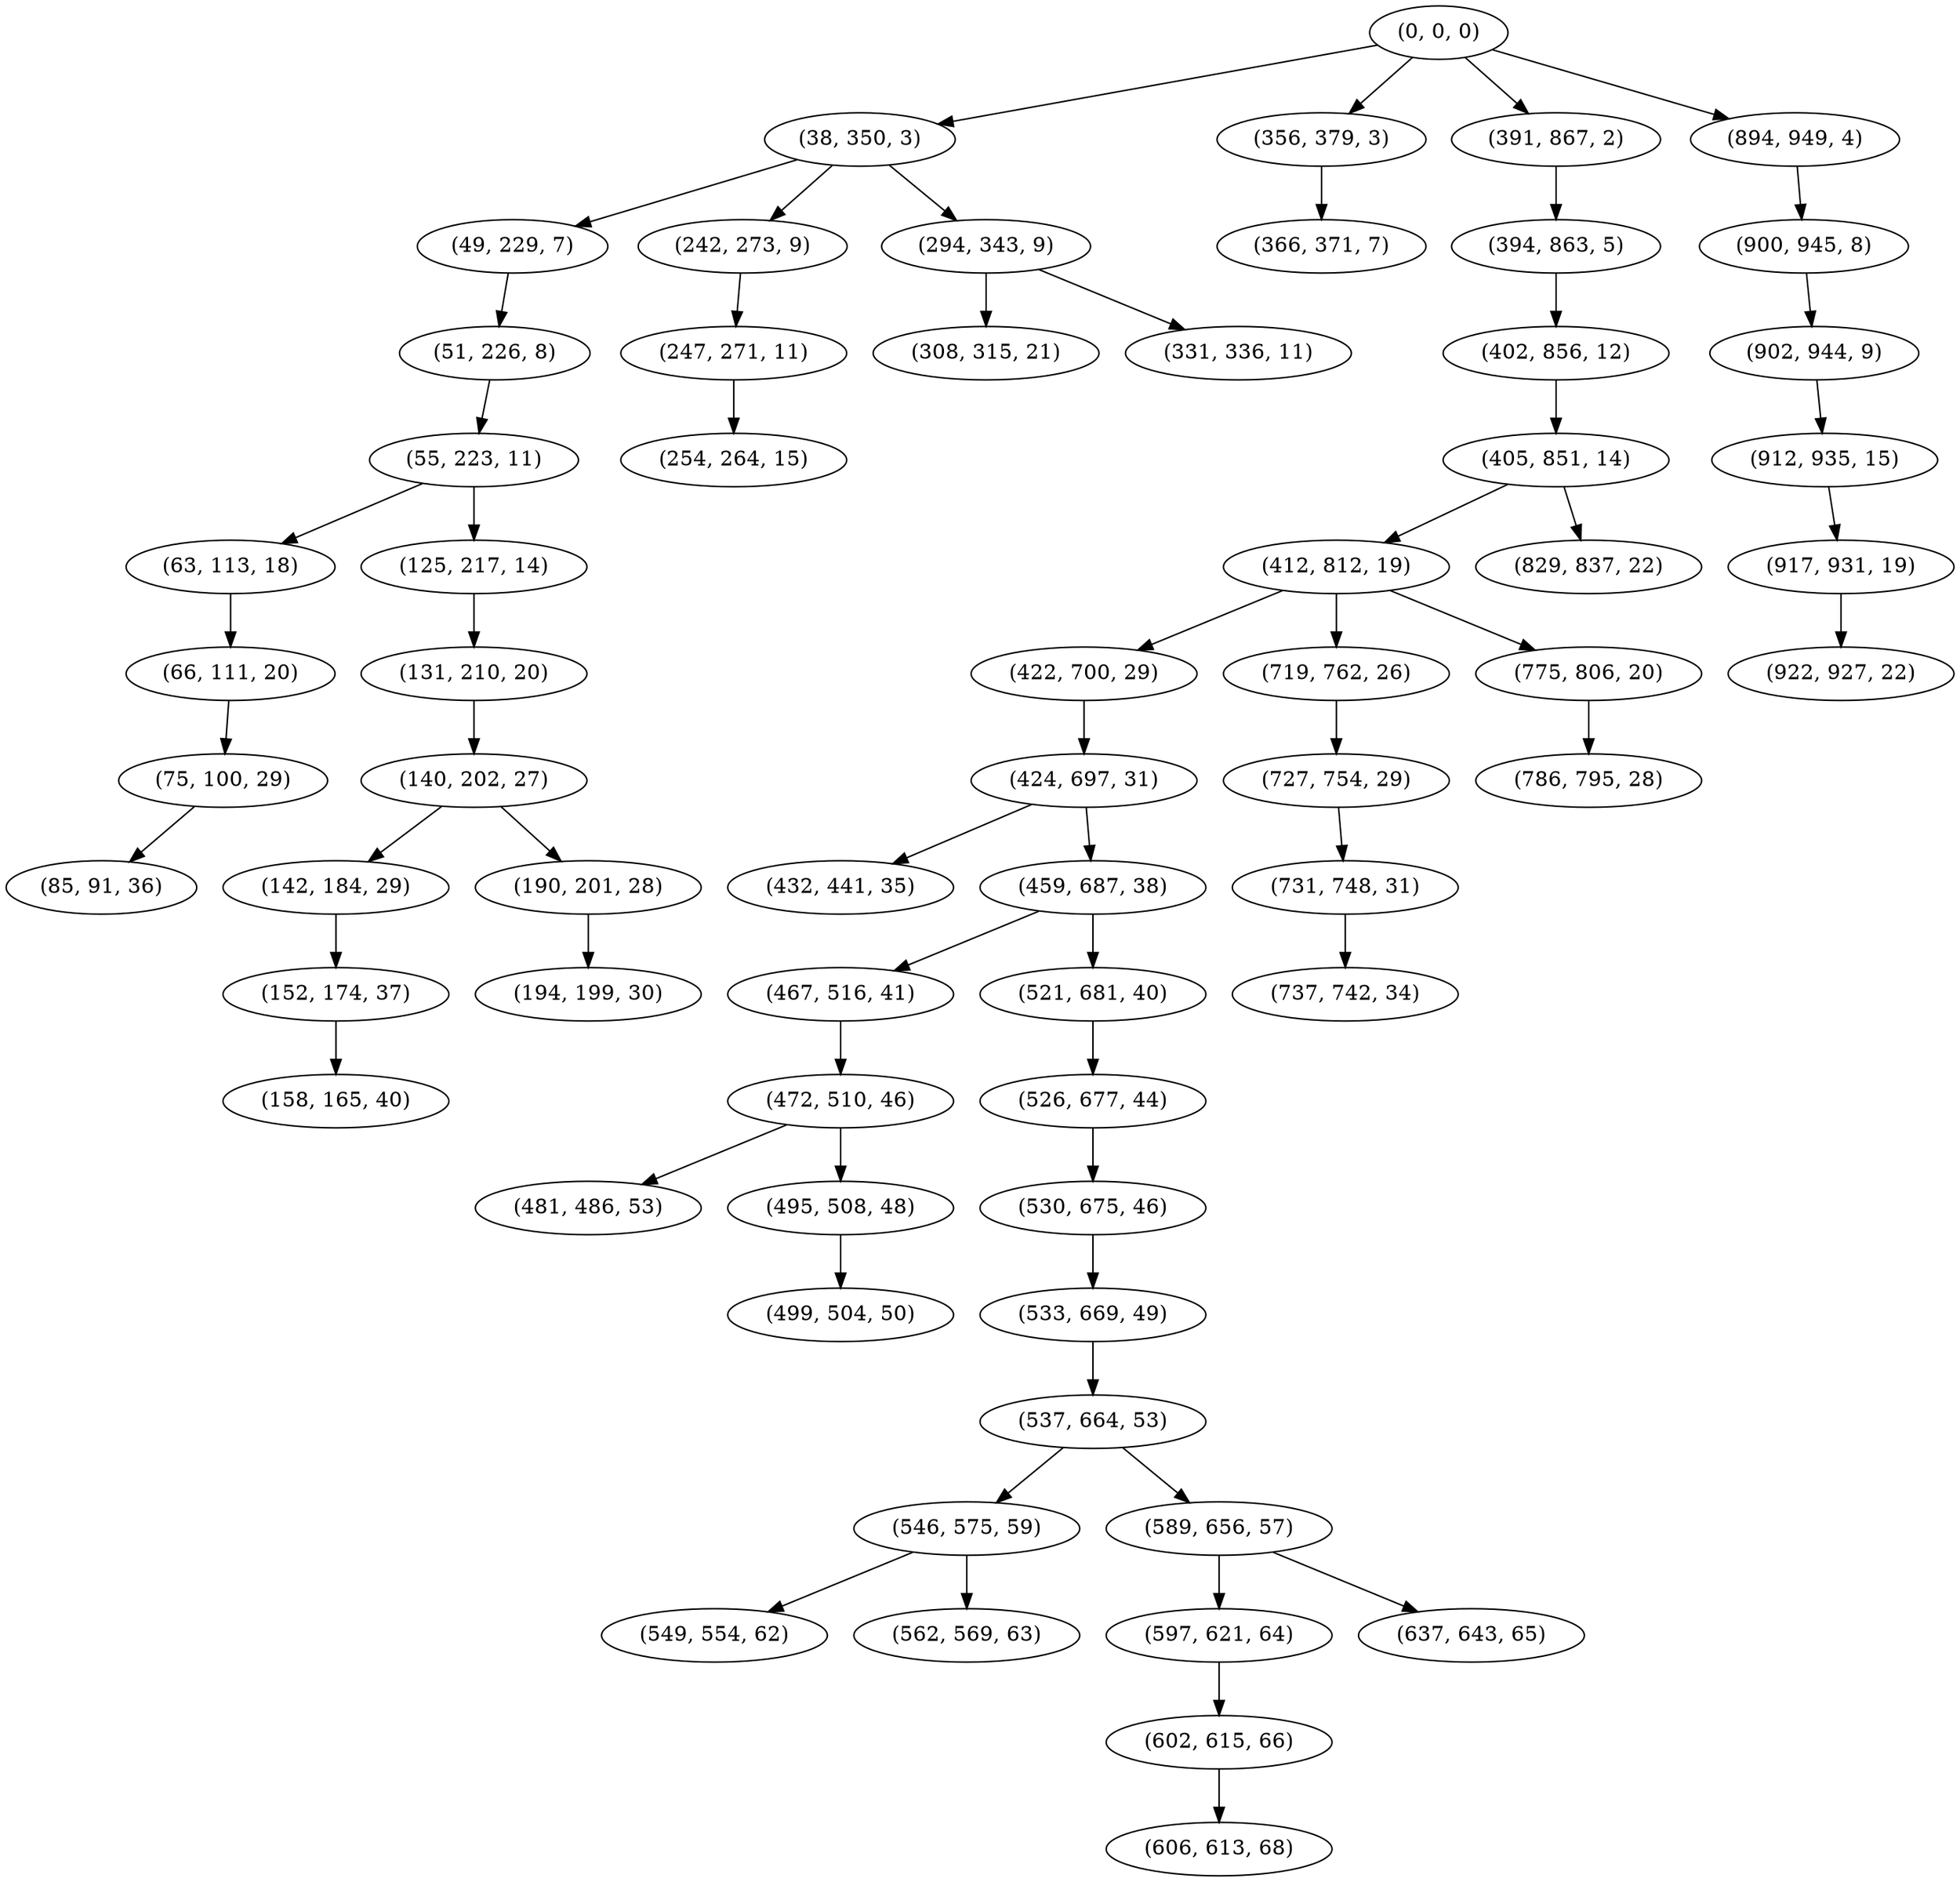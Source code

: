 digraph tree {
    "(0, 0, 0)";
    "(38, 350, 3)";
    "(49, 229, 7)";
    "(51, 226, 8)";
    "(55, 223, 11)";
    "(63, 113, 18)";
    "(66, 111, 20)";
    "(75, 100, 29)";
    "(85, 91, 36)";
    "(125, 217, 14)";
    "(131, 210, 20)";
    "(140, 202, 27)";
    "(142, 184, 29)";
    "(152, 174, 37)";
    "(158, 165, 40)";
    "(190, 201, 28)";
    "(194, 199, 30)";
    "(242, 273, 9)";
    "(247, 271, 11)";
    "(254, 264, 15)";
    "(294, 343, 9)";
    "(308, 315, 21)";
    "(331, 336, 11)";
    "(356, 379, 3)";
    "(366, 371, 7)";
    "(391, 867, 2)";
    "(394, 863, 5)";
    "(402, 856, 12)";
    "(405, 851, 14)";
    "(412, 812, 19)";
    "(422, 700, 29)";
    "(424, 697, 31)";
    "(432, 441, 35)";
    "(459, 687, 38)";
    "(467, 516, 41)";
    "(472, 510, 46)";
    "(481, 486, 53)";
    "(495, 508, 48)";
    "(499, 504, 50)";
    "(521, 681, 40)";
    "(526, 677, 44)";
    "(530, 675, 46)";
    "(533, 669, 49)";
    "(537, 664, 53)";
    "(546, 575, 59)";
    "(549, 554, 62)";
    "(562, 569, 63)";
    "(589, 656, 57)";
    "(597, 621, 64)";
    "(602, 615, 66)";
    "(606, 613, 68)";
    "(637, 643, 65)";
    "(719, 762, 26)";
    "(727, 754, 29)";
    "(731, 748, 31)";
    "(737, 742, 34)";
    "(775, 806, 20)";
    "(786, 795, 28)";
    "(829, 837, 22)";
    "(894, 949, 4)";
    "(900, 945, 8)";
    "(902, 944, 9)";
    "(912, 935, 15)";
    "(917, 931, 19)";
    "(922, 927, 22)";
    "(0, 0, 0)" -> "(38, 350, 3)";
    "(0, 0, 0)" -> "(356, 379, 3)";
    "(0, 0, 0)" -> "(391, 867, 2)";
    "(0, 0, 0)" -> "(894, 949, 4)";
    "(38, 350, 3)" -> "(49, 229, 7)";
    "(38, 350, 3)" -> "(242, 273, 9)";
    "(38, 350, 3)" -> "(294, 343, 9)";
    "(49, 229, 7)" -> "(51, 226, 8)";
    "(51, 226, 8)" -> "(55, 223, 11)";
    "(55, 223, 11)" -> "(63, 113, 18)";
    "(55, 223, 11)" -> "(125, 217, 14)";
    "(63, 113, 18)" -> "(66, 111, 20)";
    "(66, 111, 20)" -> "(75, 100, 29)";
    "(75, 100, 29)" -> "(85, 91, 36)";
    "(125, 217, 14)" -> "(131, 210, 20)";
    "(131, 210, 20)" -> "(140, 202, 27)";
    "(140, 202, 27)" -> "(142, 184, 29)";
    "(140, 202, 27)" -> "(190, 201, 28)";
    "(142, 184, 29)" -> "(152, 174, 37)";
    "(152, 174, 37)" -> "(158, 165, 40)";
    "(190, 201, 28)" -> "(194, 199, 30)";
    "(242, 273, 9)" -> "(247, 271, 11)";
    "(247, 271, 11)" -> "(254, 264, 15)";
    "(294, 343, 9)" -> "(308, 315, 21)";
    "(294, 343, 9)" -> "(331, 336, 11)";
    "(356, 379, 3)" -> "(366, 371, 7)";
    "(391, 867, 2)" -> "(394, 863, 5)";
    "(394, 863, 5)" -> "(402, 856, 12)";
    "(402, 856, 12)" -> "(405, 851, 14)";
    "(405, 851, 14)" -> "(412, 812, 19)";
    "(405, 851, 14)" -> "(829, 837, 22)";
    "(412, 812, 19)" -> "(422, 700, 29)";
    "(412, 812, 19)" -> "(719, 762, 26)";
    "(412, 812, 19)" -> "(775, 806, 20)";
    "(422, 700, 29)" -> "(424, 697, 31)";
    "(424, 697, 31)" -> "(432, 441, 35)";
    "(424, 697, 31)" -> "(459, 687, 38)";
    "(459, 687, 38)" -> "(467, 516, 41)";
    "(459, 687, 38)" -> "(521, 681, 40)";
    "(467, 516, 41)" -> "(472, 510, 46)";
    "(472, 510, 46)" -> "(481, 486, 53)";
    "(472, 510, 46)" -> "(495, 508, 48)";
    "(495, 508, 48)" -> "(499, 504, 50)";
    "(521, 681, 40)" -> "(526, 677, 44)";
    "(526, 677, 44)" -> "(530, 675, 46)";
    "(530, 675, 46)" -> "(533, 669, 49)";
    "(533, 669, 49)" -> "(537, 664, 53)";
    "(537, 664, 53)" -> "(546, 575, 59)";
    "(537, 664, 53)" -> "(589, 656, 57)";
    "(546, 575, 59)" -> "(549, 554, 62)";
    "(546, 575, 59)" -> "(562, 569, 63)";
    "(589, 656, 57)" -> "(597, 621, 64)";
    "(589, 656, 57)" -> "(637, 643, 65)";
    "(597, 621, 64)" -> "(602, 615, 66)";
    "(602, 615, 66)" -> "(606, 613, 68)";
    "(719, 762, 26)" -> "(727, 754, 29)";
    "(727, 754, 29)" -> "(731, 748, 31)";
    "(731, 748, 31)" -> "(737, 742, 34)";
    "(775, 806, 20)" -> "(786, 795, 28)";
    "(894, 949, 4)" -> "(900, 945, 8)";
    "(900, 945, 8)" -> "(902, 944, 9)";
    "(902, 944, 9)" -> "(912, 935, 15)";
    "(912, 935, 15)" -> "(917, 931, 19)";
    "(917, 931, 19)" -> "(922, 927, 22)";
}

